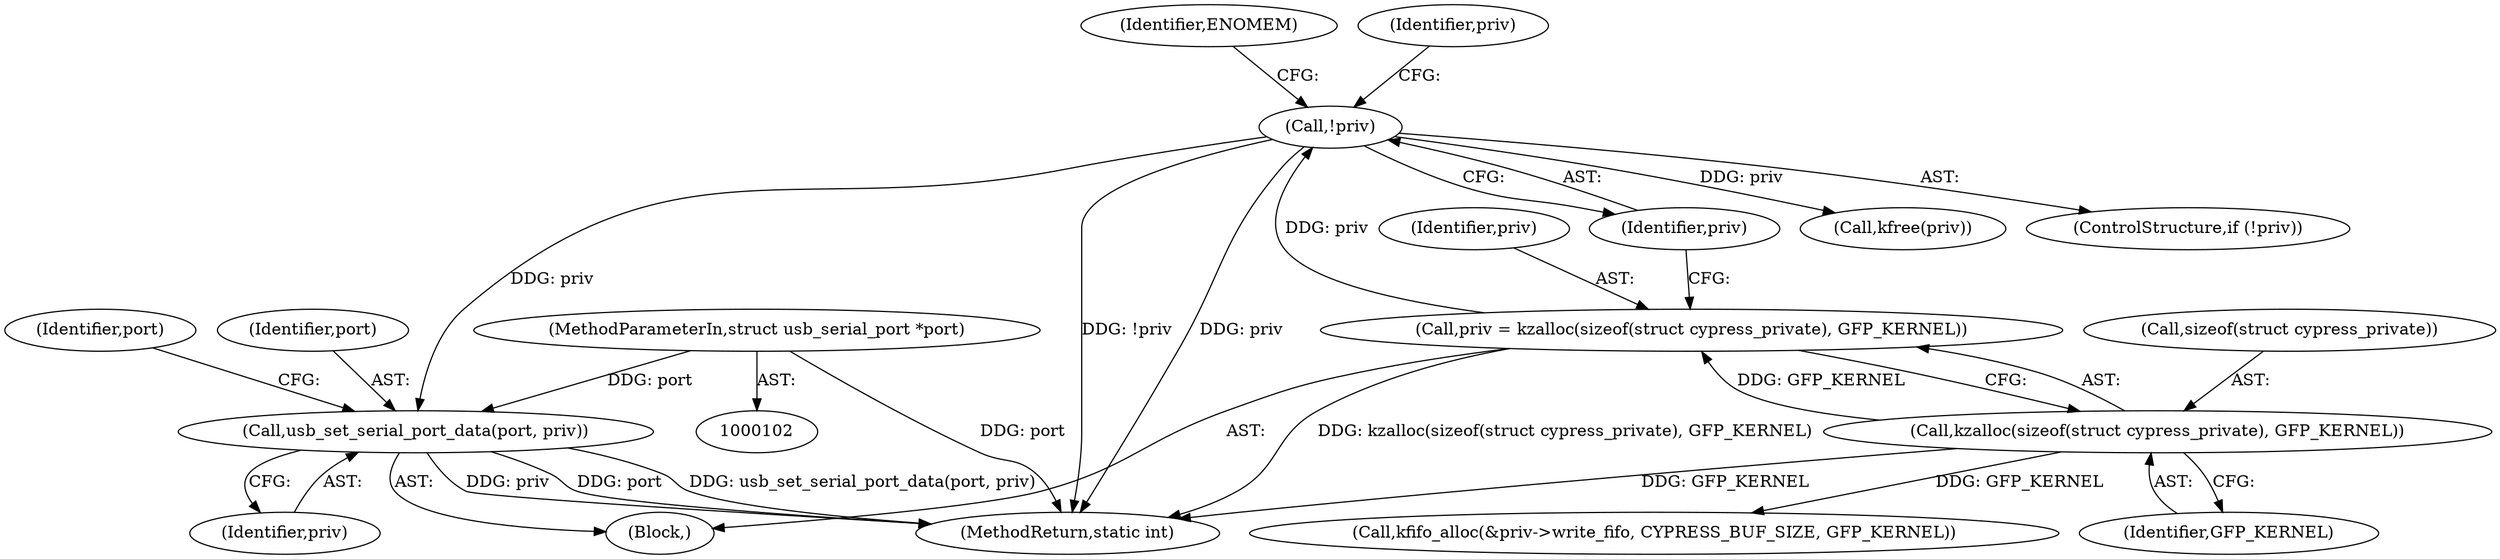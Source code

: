 digraph "0_linux_c55aee1bf0e6b6feec8b2927b43f7a09a6d5f754@pointer" {
"1000272" [label="(Call,usb_set_serial_port_data(port, priv))"];
"1000103" [label="(MethodParameterIn,struct usb_serial_port *port)"];
"1000139" [label="(Call,!priv)"];
"1000132" [label="(Call,priv = kzalloc(sizeof(struct cypress_private), GFP_KERNEL))"];
"1000134" [label="(Call,kzalloc(sizeof(struct cypress_private), GFP_KERNEL))"];
"1000134" [label="(Call,kzalloc(sizeof(struct cypress_private), GFP_KERNEL))"];
"1000143" [label="(Identifier,ENOMEM)"];
"1000133" [label="(Identifier,priv)"];
"1000132" [label="(Call,priv = kzalloc(sizeof(struct cypress_private), GFP_KERNEL))"];
"1000284" [label="(MethodReturn,static int)"];
"1000164" [label="(Call,kfree(priv))"];
"1000135" [label="(Call,sizeof(struct cypress_private))"];
"1000103" [label="(MethodParameterIn,struct usb_serial_port *port)"];
"1000278" [label="(Identifier,port)"];
"1000273" [label="(Identifier,port)"];
"1000140" [label="(Identifier,priv)"];
"1000146" [label="(Identifier,priv)"];
"1000137" [label="(Identifier,GFP_KERNEL)"];
"1000156" [label="(Call,kfifo_alloc(&priv->write_fifo, CYPRESS_BUF_SIZE, GFP_KERNEL))"];
"1000139" [label="(Call,!priv)"];
"1000104" [label="(Block,)"];
"1000272" [label="(Call,usb_set_serial_port_data(port, priv))"];
"1000138" [label="(ControlStructure,if (!priv))"];
"1000274" [label="(Identifier,priv)"];
"1000272" -> "1000104"  [label="AST: "];
"1000272" -> "1000274"  [label="CFG: "];
"1000273" -> "1000272"  [label="AST: "];
"1000274" -> "1000272"  [label="AST: "];
"1000278" -> "1000272"  [label="CFG: "];
"1000272" -> "1000284"  [label="DDG: priv"];
"1000272" -> "1000284"  [label="DDG: port"];
"1000272" -> "1000284"  [label="DDG: usb_set_serial_port_data(port, priv)"];
"1000103" -> "1000272"  [label="DDG: port"];
"1000139" -> "1000272"  [label="DDG: priv"];
"1000103" -> "1000102"  [label="AST: "];
"1000103" -> "1000284"  [label="DDG: port"];
"1000139" -> "1000138"  [label="AST: "];
"1000139" -> "1000140"  [label="CFG: "];
"1000140" -> "1000139"  [label="AST: "];
"1000143" -> "1000139"  [label="CFG: "];
"1000146" -> "1000139"  [label="CFG: "];
"1000139" -> "1000284"  [label="DDG: !priv"];
"1000139" -> "1000284"  [label="DDG: priv"];
"1000132" -> "1000139"  [label="DDG: priv"];
"1000139" -> "1000164"  [label="DDG: priv"];
"1000132" -> "1000104"  [label="AST: "];
"1000132" -> "1000134"  [label="CFG: "];
"1000133" -> "1000132"  [label="AST: "];
"1000134" -> "1000132"  [label="AST: "];
"1000140" -> "1000132"  [label="CFG: "];
"1000132" -> "1000284"  [label="DDG: kzalloc(sizeof(struct cypress_private), GFP_KERNEL)"];
"1000134" -> "1000132"  [label="DDG: GFP_KERNEL"];
"1000134" -> "1000137"  [label="CFG: "];
"1000135" -> "1000134"  [label="AST: "];
"1000137" -> "1000134"  [label="AST: "];
"1000134" -> "1000284"  [label="DDG: GFP_KERNEL"];
"1000134" -> "1000156"  [label="DDG: GFP_KERNEL"];
}

